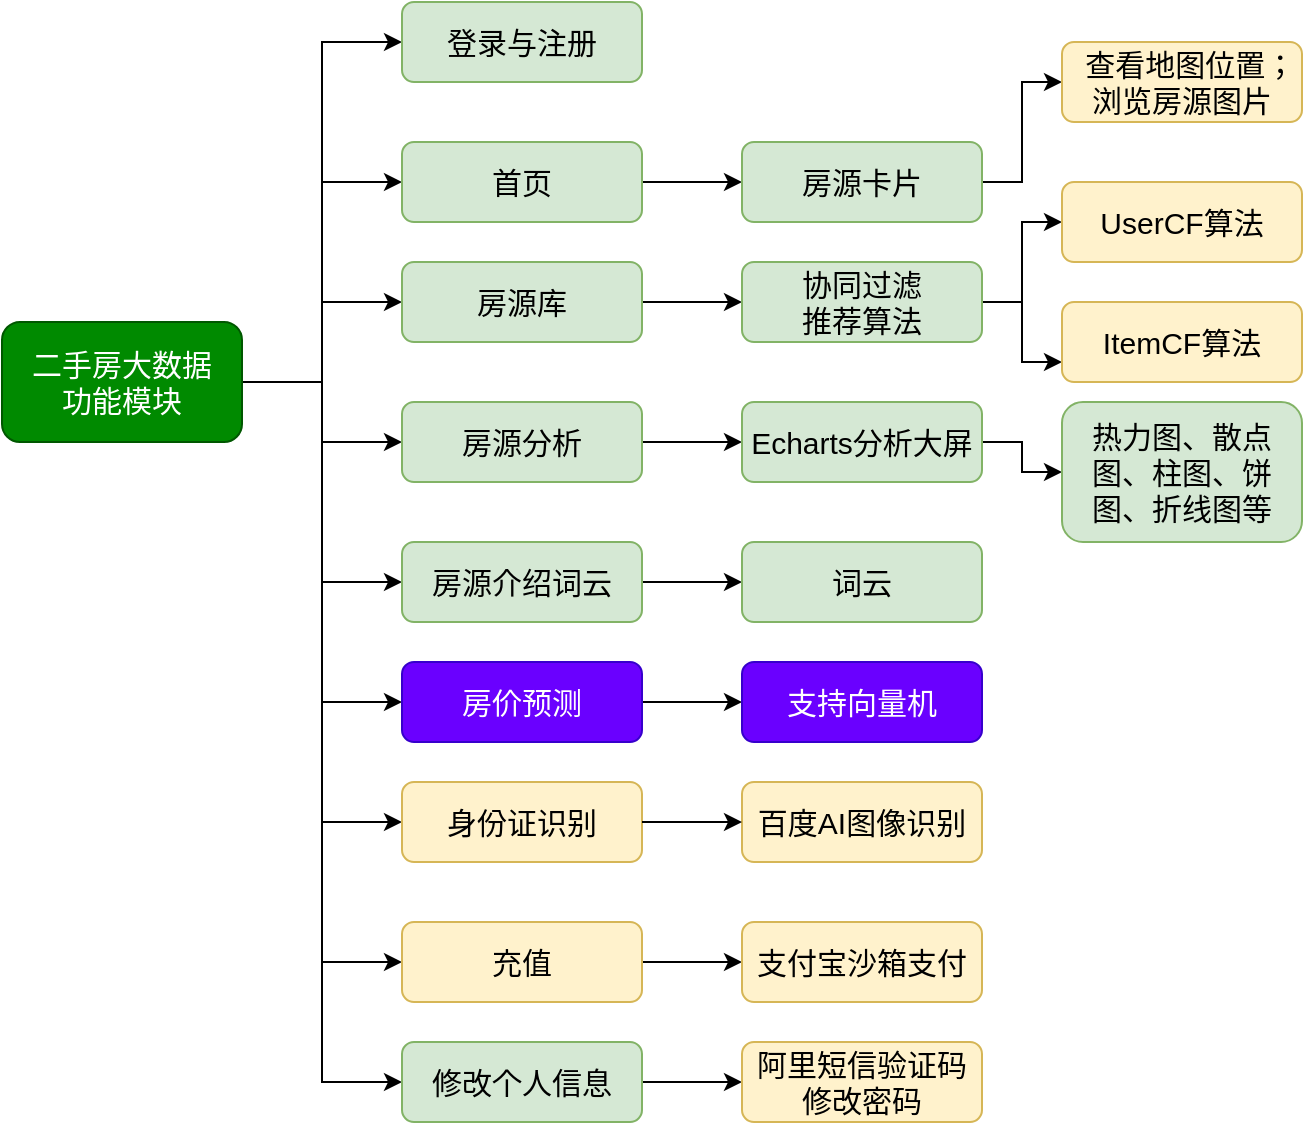 <mxfile version="24.4.0" type="github">
  <diagram name="第 1 页" id="Ce90Jf3MvmjS0aOVNA00">
    <mxGraphModel dx="1291" dy="655" grid="1" gridSize="10" guides="1" tooltips="1" connect="1" arrows="1" fold="1" page="1" pageScale="1" pageWidth="827" pageHeight="1169" math="0" shadow="0">
      <root>
        <mxCell id="0" />
        <mxCell id="1" parent="0" />
        <mxCell id="gKnQh6ZGJTZB9TMc3dMJ-1" style="edgeStyle=orthogonalEdgeStyle;rounded=0;orthogonalLoop=1;jettySize=auto;html=1;exitX=1;exitY=0.5;exitDx=0;exitDy=0;entryX=0;entryY=0.5;entryDx=0;entryDy=0;" edge="1" parent="1" source="gKnQh6ZGJTZB9TMc3dMJ-10" target="gKnQh6ZGJTZB9TMc3dMJ-13">
          <mxGeometry relative="1" as="geometry" />
        </mxCell>
        <mxCell id="gKnQh6ZGJTZB9TMc3dMJ-2" style="edgeStyle=orthogonalEdgeStyle;rounded=0;orthogonalLoop=1;jettySize=auto;html=1;exitX=1;exitY=0.5;exitDx=0;exitDy=0;entryX=0;entryY=0.5;entryDx=0;entryDy=0;" edge="1" parent="1" source="gKnQh6ZGJTZB9TMc3dMJ-10" target="gKnQh6ZGJTZB9TMc3dMJ-12">
          <mxGeometry relative="1" as="geometry" />
        </mxCell>
        <mxCell id="gKnQh6ZGJTZB9TMc3dMJ-3" style="edgeStyle=orthogonalEdgeStyle;rounded=0;orthogonalLoop=1;jettySize=auto;html=1;exitX=1;exitY=0.5;exitDx=0;exitDy=0;entryX=0;entryY=0.5;entryDx=0;entryDy=0;" edge="1" parent="1" source="gKnQh6ZGJTZB9TMc3dMJ-10" target="gKnQh6ZGJTZB9TMc3dMJ-15">
          <mxGeometry relative="1" as="geometry" />
        </mxCell>
        <mxCell id="gKnQh6ZGJTZB9TMc3dMJ-4" style="edgeStyle=orthogonalEdgeStyle;rounded=0;orthogonalLoop=1;jettySize=auto;html=1;exitX=1;exitY=0.5;exitDx=0;exitDy=0;entryX=0;entryY=0.5;entryDx=0;entryDy=0;" edge="1" parent="1" source="gKnQh6ZGJTZB9TMc3dMJ-10" target="gKnQh6ZGJTZB9TMc3dMJ-19">
          <mxGeometry relative="1" as="geometry" />
        </mxCell>
        <mxCell id="gKnQh6ZGJTZB9TMc3dMJ-5" style="edgeStyle=orthogonalEdgeStyle;rounded=0;orthogonalLoop=1;jettySize=auto;html=1;exitX=1;exitY=0.5;exitDx=0;exitDy=0;entryX=0;entryY=0.5;entryDx=0;entryDy=0;" edge="1" parent="1" source="gKnQh6ZGJTZB9TMc3dMJ-10" target="gKnQh6ZGJTZB9TMc3dMJ-20">
          <mxGeometry relative="1" as="geometry" />
        </mxCell>
        <mxCell id="gKnQh6ZGJTZB9TMc3dMJ-6" style="edgeStyle=orthogonalEdgeStyle;rounded=0;orthogonalLoop=1;jettySize=auto;html=1;exitX=1;exitY=0.5;exitDx=0;exitDy=0;entryX=0;entryY=0.5;entryDx=0;entryDy=0;" edge="1" parent="1" source="gKnQh6ZGJTZB9TMc3dMJ-10" target="gKnQh6ZGJTZB9TMc3dMJ-25">
          <mxGeometry relative="1" as="geometry" />
        </mxCell>
        <mxCell id="gKnQh6ZGJTZB9TMc3dMJ-7" style="edgeStyle=orthogonalEdgeStyle;rounded=0;orthogonalLoop=1;jettySize=auto;html=1;exitX=1;exitY=0.5;exitDx=0;exitDy=0;entryX=0;entryY=0.5;entryDx=0;entryDy=0;" edge="1" parent="1" source="gKnQh6ZGJTZB9TMc3dMJ-10" target="gKnQh6ZGJTZB9TMc3dMJ-32">
          <mxGeometry relative="1" as="geometry" />
        </mxCell>
        <mxCell id="gKnQh6ZGJTZB9TMc3dMJ-8" style="edgeStyle=orthogonalEdgeStyle;rounded=0;orthogonalLoop=1;jettySize=auto;html=1;exitX=1;exitY=0.5;exitDx=0;exitDy=0;entryX=0;entryY=0.5;entryDx=0;entryDy=0;" edge="1" parent="1" source="gKnQh6ZGJTZB9TMc3dMJ-10" target="gKnQh6ZGJTZB9TMc3dMJ-36">
          <mxGeometry relative="1" as="geometry" />
        </mxCell>
        <mxCell id="gKnQh6ZGJTZB9TMc3dMJ-9" style="edgeStyle=orthogonalEdgeStyle;rounded=0;orthogonalLoop=1;jettySize=auto;html=1;exitX=1;exitY=0.5;exitDx=0;exitDy=0;entryX=0;entryY=0.5;entryDx=0;entryDy=0;fontSize=15;" edge="1" parent="1" source="gKnQh6ZGJTZB9TMc3dMJ-10" target="gKnQh6ZGJTZB9TMc3dMJ-42">
          <mxGeometry relative="1" as="geometry" />
        </mxCell>
        <mxCell id="gKnQh6ZGJTZB9TMc3dMJ-10" value="二手房大数据&lt;br&gt;功能模块" style="rounded=1;whiteSpace=wrap;html=1;fontSize=15;fillColor=#008a00;strokeColor=#005700;fontColor=#ffffff;" vertex="1" parent="1">
          <mxGeometry x="20" y="190" width="120" height="60" as="geometry" />
        </mxCell>
        <mxCell id="gKnQh6ZGJTZB9TMc3dMJ-11" style="edgeStyle=orthogonalEdgeStyle;rounded=0;orthogonalLoop=1;jettySize=auto;html=1;exitX=1;exitY=0.5;exitDx=0;exitDy=0;entryX=0;entryY=0.5;entryDx=0;entryDy=0;" edge="1" parent="1" source="gKnQh6ZGJTZB9TMc3dMJ-12" target="gKnQh6ZGJTZB9TMc3dMJ-17">
          <mxGeometry relative="1" as="geometry" />
        </mxCell>
        <mxCell id="gKnQh6ZGJTZB9TMc3dMJ-12" value="首页" style="rounded=1;whiteSpace=wrap;html=1;fontSize=15;fillColor=#d5e8d4;strokeColor=#82b366;" vertex="1" parent="1">
          <mxGeometry x="220" y="100" width="120" height="40" as="geometry" />
        </mxCell>
        <mxCell id="gKnQh6ZGJTZB9TMc3dMJ-13" value="登录与注册" style="rounded=1;whiteSpace=wrap;html=1;fontSize=15;fillColor=#d5e8d4;strokeColor=#82b366;" vertex="1" parent="1">
          <mxGeometry x="220" y="30" width="120" height="40" as="geometry" />
        </mxCell>
        <mxCell id="gKnQh6ZGJTZB9TMc3dMJ-14" style="edgeStyle=orthogonalEdgeStyle;rounded=0;orthogonalLoop=1;jettySize=auto;html=1;exitX=1;exitY=0.5;exitDx=0;exitDy=0;entryX=0;entryY=0.5;entryDx=0;entryDy=0;" edge="1" parent="1" source="gKnQh6ZGJTZB9TMc3dMJ-15" target="gKnQh6ZGJTZB9TMc3dMJ-23">
          <mxGeometry relative="1" as="geometry" />
        </mxCell>
        <mxCell id="gKnQh6ZGJTZB9TMc3dMJ-15" value="房源分析" style="rounded=1;whiteSpace=wrap;html=1;fontSize=15;fillColor=#d5e8d4;strokeColor=#82b366;" vertex="1" parent="1">
          <mxGeometry x="220" y="230" width="120" height="40" as="geometry" />
        </mxCell>
        <mxCell id="gKnQh6ZGJTZB9TMc3dMJ-16" style="edgeStyle=orthogonalEdgeStyle;rounded=0;orthogonalLoop=1;jettySize=auto;html=1;exitX=1;exitY=0.5;exitDx=0;exitDy=0;entryX=0;entryY=0.5;entryDx=0;entryDy=0;" edge="1" parent="1" source="gKnQh6ZGJTZB9TMc3dMJ-17" target="gKnQh6ZGJTZB9TMc3dMJ-38">
          <mxGeometry relative="1" as="geometry" />
        </mxCell>
        <mxCell id="gKnQh6ZGJTZB9TMc3dMJ-17" value="房源卡片" style="rounded=1;whiteSpace=wrap;html=1;fontSize=15;fillColor=#d5e8d4;strokeColor=#82b366;" vertex="1" parent="1">
          <mxGeometry x="390" y="100" width="120" height="40" as="geometry" />
        </mxCell>
        <mxCell id="gKnQh6ZGJTZB9TMc3dMJ-18" style="edgeStyle=orthogonalEdgeStyle;rounded=0;orthogonalLoop=1;jettySize=auto;html=1;exitX=1;exitY=0.5;exitDx=0;exitDy=0;entryX=0;entryY=0.5;entryDx=0;entryDy=0;" edge="1" parent="1" source="gKnQh6ZGJTZB9TMc3dMJ-19" target="gKnQh6ZGJTZB9TMc3dMJ-21">
          <mxGeometry relative="1" as="geometry" />
        </mxCell>
        <mxCell id="gKnQh6ZGJTZB9TMc3dMJ-19" value="房源介绍词云" style="rounded=1;whiteSpace=wrap;html=1;fontSize=15;fillColor=#d5e8d4;strokeColor=#82b366;" vertex="1" parent="1">
          <mxGeometry x="220" y="300" width="120" height="40" as="geometry" />
        </mxCell>
        <mxCell id="gKnQh6ZGJTZB9TMc3dMJ-20" value="身份证识别" style="rounded=1;whiteSpace=wrap;html=1;fontSize=15;fillColor=#fff2cc;strokeColor=#d6b656;" vertex="1" parent="1">
          <mxGeometry x="220" y="420" width="120" height="40" as="geometry" />
        </mxCell>
        <mxCell id="gKnQh6ZGJTZB9TMc3dMJ-21" value="词云" style="rounded=1;whiteSpace=wrap;html=1;fontSize=15;fillColor=#d5e8d4;strokeColor=#82b366;" vertex="1" parent="1">
          <mxGeometry x="390" y="300" width="120" height="40" as="geometry" />
        </mxCell>
        <mxCell id="gKnQh6ZGJTZB9TMc3dMJ-22" style="edgeStyle=orthogonalEdgeStyle;rounded=0;orthogonalLoop=1;jettySize=auto;html=1;exitX=1;exitY=0.5;exitDx=0;exitDy=0;entryX=0;entryY=0.5;entryDx=0;entryDy=0;" edge="1" parent="1" source="gKnQh6ZGJTZB9TMc3dMJ-23" target="gKnQh6ZGJTZB9TMc3dMJ-39">
          <mxGeometry relative="1" as="geometry" />
        </mxCell>
        <mxCell id="gKnQh6ZGJTZB9TMc3dMJ-23" value="Echarts分析大屏" style="rounded=1;whiteSpace=wrap;html=1;fontSize=15;fillColor=#d5e8d4;strokeColor=#82b366;" vertex="1" parent="1">
          <mxGeometry x="390" y="230" width="120" height="40" as="geometry" />
        </mxCell>
        <mxCell id="gKnQh6ZGJTZB9TMc3dMJ-24" value="" style="edgeStyle=orthogonalEdgeStyle;rounded=0;orthogonalLoop=1;jettySize=auto;html=1;" edge="1" parent="1" source="gKnQh6ZGJTZB9TMc3dMJ-25" target="gKnQh6ZGJTZB9TMc3dMJ-28">
          <mxGeometry relative="1" as="geometry" />
        </mxCell>
        <mxCell id="gKnQh6ZGJTZB9TMc3dMJ-25" value="房源库" style="rounded=1;whiteSpace=wrap;html=1;fontSize=15;fillColor=#d5e8d4;strokeColor=#82b366;" vertex="1" parent="1">
          <mxGeometry x="220" y="160" width="120" height="40" as="geometry" />
        </mxCell>
        <mxCell id="gKnQh6ZGJTZB9TMc3dMJ-26" style="edgeStyle=orthogonalEdgeStyle;rounded=0;orthogonalLoop=1;jettySize=auto;html=1;exitX=1;exitY=0.5;exitDx=0;exitDy=0;entryX=0;entryY=0.5;entryDx=0;entryDy=0;" edge="1" parent="1" source="gKnQh6ZGJTZB9TMc3dMJ-28" target="gKnQh6ZGJTZB9TMc3dMJ-33">
          <mxGeometry relative="1" as="geometry" />
        </mxCell>
        <mxCell id="gKnQh6ZGJTZB9TMc3dMJ-27" style="edgeStyle=orthogonalEdgeStyle;rounded=0;orthogonalLoop=1;jettySize=auto;html=1;exitX=1;exitY=0.5;exitDx=0;exitDy=0;entryX=0;entryY=0.75;entryDx=0;entryDy=0;" edge="1" parent="1" source="gKnQh6ZGJTZB9TMc3dMJ-28" target="gKnQh6ZGJTZB9TMc3dMJ-34">
          <mxGeometry relative="1" as="geometry" />
        </mxCell>
        <mxCell id="gKnQh6ZGJTZB9TMc3dMJ-28" value="协同过滤&lt;br&gt;推荐算法" style="rounded=1;whiteSpace=wrap;html=1;fontSize=15;fillColor=#d5e8d4;strokeColor=#82b366;" vertex="1" parent="1">
          <mxGeometry x="390" y="160" width="120" height="40" as="geometry" />
        </mxCell>
        <mxCell id="gKnQh6ZGJTZB9TMc3dMJ-29" value="百度AI图像识别" style="rounded=1;whiteSpace=wrap;html=1;fontSize=15;fillColor=#fff2cc;strokeColor=#d6b656;" vertex="1" parent="1">
          <mxGeometry x="390" y="420" width="120" height="40" as="geometry" />
        </mxCell>
        <mxCell id="gKnQh6ZGJTZB9TMc3dMJ-30" style="edgeStyle=orthogonalEdgeStyle;rounded=0;orthogonalLoop=1;jettySize=auto;html=1;exitX=1;exitY=0.5;exitDx=0;exitDy=0;" edge="1" parent="1" source="gKnQh6ZGJTZB9TMc3dMJ-20">
          <mxGeometry relative="1" as="geometry">
            <mxPoint x="350" y="380" as="sourcePoint" />
            <mxPoint x="390" y="440" as="targetPoint" />
          </mxGeometry>
        </mxCell>
        <mxCell id="gKnQh6ZGJTZB9TMc3dMJ-31" style="edgeStyle=orthogonalEdgeStyle;rounded=0;orthogonalLoop=1;jettySize=auto;html=1;exitX=1;exitY=0.5;exitDx=0;exitDy=0;entryX=0;entryY=0.5;entryDx=0;entryDy=0;" edge="1" parent="1" source="gKnQh6ZGJTZB9TMc3dMJ-32" target="gKnQh6ZGJTZB9TMc3dMJ-40">
          <mxGeometry relative="1" as="geometry" />
        </mxCell>
        <mxCell id="gKnQh6ZGJTZB9TMc3dMJ-32" value="修改个人信息" style="rounded=1;whiteSpace=wrap;html=1;fontSize=15;fillColor=#d5e8d4;strokeColor=#82b366;" vertex="1" parent="1">
          <mxGeometry x="220" y="550" width="120" height="40" as="geometry" />
        </mxCell>
        <mxCell id="gKnQh6ZGJTZB9TMc3dMJ-33" value="UserCF算法" style="rounded=1;whiteSpace=wrap;html=1;fontSize=15;fillColor=#fff2cc;strokeColor=#d6b656;" vertex="1" parent="1">
          <mxGeometry x="550" y="120" width="120" height="40" as="geometry" />
        </mxCell>
        <mxCell id="gKnQh6ZGJTZB9TMc3dMJ-34" value="ItemCF算法" style="rounded=1;whiteSpace=wrap;html=1;fontSize=15;fillColor=#fff2cc;strokeColor=#d6b656;" vertex="1" parent="1">
          <mxGeometry x="550" y="180" width="120" height="40" as="geometry" />
        </mxCell>
        <mxCell id="gKnQh6ZGJTZB9TMc3dMJ-35" style="edgeStyle=orthogonalEdgeStyle;rounded=0;orthogonalLoop=1;jettySize=auto;html=1;exitX=1;exitY=0.5;exitDx=0;exitDy=0;entryX=0;entryY=0.5;entryDx=0;entryDy=0;" edge="1" parent="1" source="gKnQh6ZGJTZB9TMc3dMJ-36" target="gKnQh6ZGJTZB9TMc3dMJ-37">
          <mxGeometry relative="1" as="geometry" />
        </mxCell>
        <mxCell id="gKnQh6ZGJTZB9TMc3dMJ-36" value="充值" style="rounded=1;whiteSpace=wrap;html=1;fontSize=15;fillColor=#fff2cc;strokeColor=#d6b656;" vertex="1" parent="1">
          <mxGeometry x="220" y="490" width="120" height="40" as="geometry" />
        </mxCell>
        <mxCell id="gKnQh6ZGJTZB9TMc3dMJ-37" value="支付宝沙箱支付" style="rounded=1;whiteSpace=wrap;html=1;fontSize=15;fillColor=#fff2cc;strokeColor=#d6b656;" vertex="1" parent="1">
          <mxGeometry x="390" y="490" width="120" height="40" as="geometry" />
        </mxCell>
        <mxCell id="gKnQh6ZGJTZB9TMc3dMJ-38" value="&amp;nbsp; 查看地图位置；浏览房源图片" style="rounded=1;whiteSpace=wrap;html=1;fontSize=15;fillColor=#fff2cc;strokeColor=#d6b656;" vertex="1" parent="1">
          <mxGeometry x="550" y="50" width="120" height="40" as="geometry" />
        </mxCell>
        <mxCell id="gKnQh6ZGJTZB9TMc3dMJ-39" value="热力图、散点图、柱图、饼图、折线图等" style="rounded=1;whiteSpace=wrap;html=1;fontSize=15;fillColor=#d5e8d4;strokeColor=#82b366;" vertex="1" parent="1">
          <mxGeometry x="550" y="230" width="120" height="70" as="geometry" />
        </mxCell>
        <mxCell id="gKnQh6ZGJTZB9TMc3dMJ-40" value="阿里短信验证码修改密码" style="rounded=1;whiteSpace=wrap;html=1;fontSize=15;fillColor=#fff2cc;strokeColor=#d6b656;" vertex="1" parent="1">
          <mxGeometry x="390" y="550" width="120" height="40" as="geometry" />
        </mxCell>
        <mxCell id="gKnQh6ZGJTZB9TMc3dMJ-41" style="edgeStyle=orthogonalEdgeStyle;rounded=0;orthogonalLoop=1;jettySize=auto;html=1;exitX=1;exitY=0.5;exitDx=0;exitDy=0;entryX=0;entryY=0.5;entryDx=0;entryDy=0;fontSize=15;" edge="1" parent="1" source="gKnQh6ZGJTZB9TMc3dMJ-42" target="gKnQh6ZGJTZB9TMc3dMJ-43">
          <mxGeometry relative="1" as="geometry" />
        </mxCell>
        <mxCell id="gKnQh6ZGJTZB9TMc3dMJ-42" value="房价预测" style="rounded=1;whiteSpace=wrap;html=1;fontSize=15;fillColor=#6a00ff;strokeColor=#3700CC;fontColor=#ffffff;" vertex="1" parent="1">
          <mxGeometry x="220" y="360" width="120" height="40" as="geometry" />
        </mxCell>
        <mxCell id="gKnQh6ZGJTZB9TMc3dMJ-43" value="支持向量机" style="rounded=1;whiteSpace=wrap;html=1;fontSize=15;fillColor=#6a00ff;strokeColor=#3700CC;fontColor=#ffffff;" vertex="1" parent="1">
          <mxGeometry x="390" y="360" width="120" height="40" as="geometry" />
        </mxCell>
      </root>
    </mxGraphModel>
  </diagram>
</mxfile>
